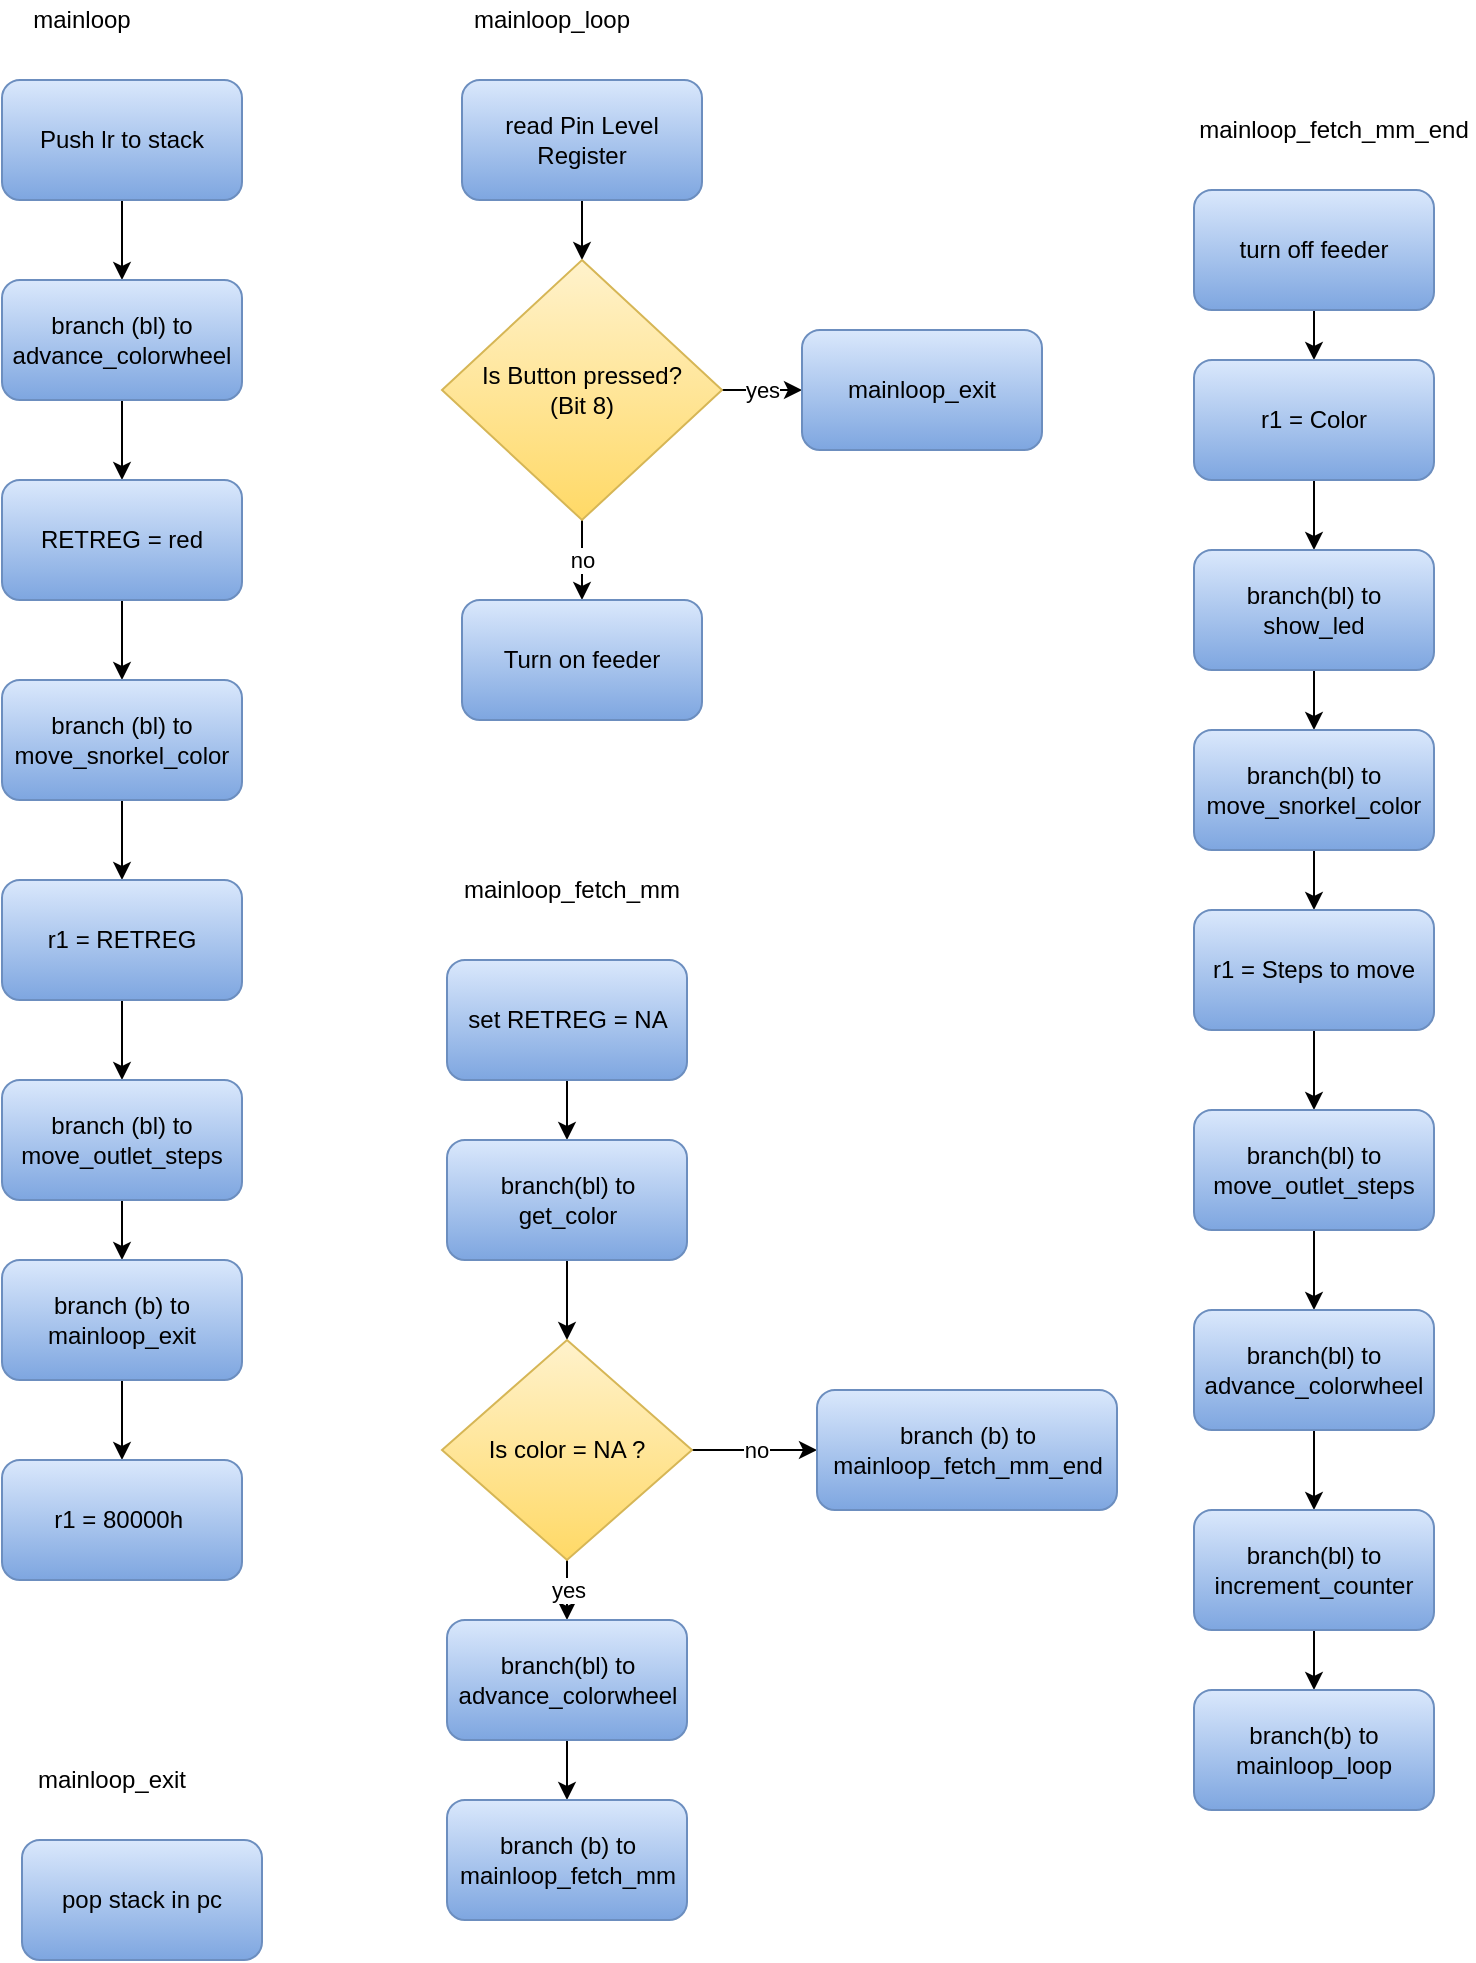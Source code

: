<mxfile version="12.7.3" type="device"><diagram id="k4cw5h_0fVER-fqyHs3r" name="Seite-1"><mxGraphModel dx="1576" dy="1038" grid="1" gridSize="10" guides="1" tooltips="1" connect="1" arrows="1" fold="1" page="1" pageScale="1" pageWidth="827" pageHeight="1169" math="0" shadow="0"><root><mxCell id="0"/><mxCell id="1" parent="0"/><mxCell id="hY-MnW-EoitDarra9r_p-9" value="" style="edgeStyle=orthogonalEdgeStyle;rounded=0;orthogonalLoop=1;jettySize=auto;html=1;" parent="1" source="QmtwIU2RhGYwJ5u6nBhD-1" target="hY-MnW-EoitDarra9r_p-2" edge="1"><mxGeometry relative="1" as="geometry"/></mxCell><mxCell id="QmtwIU2RhGYwJ5u6nBhD-1" value="Push lr to stack" style="rounded=1;whiteSpace=wrap;html=1;gradientColor=#7ea6e0;fillColor=#dae8fc;strokeColor=#6c8ebf;" parent="1" vertex="1"><mxGeometry x="44" y="60" width="120" height="60" as="geometry"/></mxCell><mxCell id="hY-MnW-EoitDarra9r_p-10" value="" style="edgeStyle=orthogonalEdgeStyle;rounded=0;orthogonalLoop=1;jettySize=auto;html=1;" parent="1" source="hY-MnW-EoitDarra9r_p-2" target="hY-MnW-EoitDarra9r_p-3" edge="1"><mxGeometry relative="1" as="geometry"/></mxCell><mxCell id="hY-MnW-EoitDarra9r_p-2" value="branch (bl) to advance_colorwheel" style="rounded=1;whiteSpace=wrap;html=1;fillColor=#dae8fc;strokeColor=#6c8ebf;gradientColor=#7ea6e0;" parent="1" vertex="1"><mxGeometry x="44" y="160" width="120" height="60" as="geometry"/></mxCell><mxCell id="hY-MnW-EoitDarra9r_p-11" value="" style="edgeStyle=orthogonalEdgeStyle;rounded=0;orthogonalLoop=1;jettySize=auto;html=1;" parent="1" source="hY-MnW-EoitDarra9r_p-3" target="hY-MnW-EoitDarra9r_p-4" edge="1"><mxGeometry relative="1" as="geometry"/></mxCell><mxCell id="hY-MnW-EoitDarra9r_p-3" value="RETREG = red" style="rounded=1;whiteSpace=wrap;html=1;fillColor=#dae8fc;strokeColor=#6c8ebf;gradientColor=#7ea6e0;" parent="1" vertex="1"><mxGeometry x="44" y="260" width="120" height="60" as="geometry"/></mxCell><mxCell id="hY-MnW-EoitDarra9r_p-12" value="" style="edgeStyle=orthogonalEdgeStyle;rounded=0;orthogonalLoop=1;jettySize=auto;html=1;" parent="1" source="hY-MnW-EoitDarra9r_p-4" target="hY-MnW-EoitDarra9r_p-5" edge="1"><mxGeometry relative="1" as="geometry"/></mxCell><mxCell id="hY-MnW-EoitDarra9r_p-4" value="branch (bl) to&lt;br&gt;move_snorkel_color" style="rounded=1;whiteSpace=wrap;html=1;fillColor=#dae8fc;strokeColor=#6c8ebf;gradientColor=#7ea6e0;" parent="1" vertex="1"><mxGeometry x="44" y="360" width="120" height="60" as="geometry"/></mxCell><mxCell id="hY-MnW-EoitDarra9r_p-13" value="" style="edgeStyle=orthogonalEdgeStyle;rounded=0;orthogonalLoop=1;jettySize=auto;html=1;" parent="1" source="hY-MnW-EoitDarra9r_p-5" target="hY-MnW-EoitDarra9r_p-6" edge="1"><mxGeometry relative="1" as="geometry"/></mxCell><mxCell id="hY-MnW-EoitDarra9r_p-5" value="r1 = RETREG" style="rounded=1;whiteSpace=wrap;html=1;fillColor=#dae8fc;strokeColor=#6c8ebf;gradientColor=#7ea6e0;" parent="1" vertex="1"><mxGeometry x="44" y="460" width="120" height="60" as="geometry"/></mxCell><mxCell id="hY-MnW-EoitDarra9r_p-14" value="" style="edgeStyle=orthogonalEdgeStyle;rounded=0;orthogonalLoop=1;jettySize=auto;html=1;" parent="1" source="hY-MnW-EoitDarra9r_p-6" target="hY-MnW-EoitDarra9r_p-7" edge="1"><mxGeometry relative="1" as="geometry"/></mxCell><mxCell id="hY-MnW-EoitDarra9r_p-6" value="branch (bl) to move_outlet_steps" style="rounded=1;whiteSpace=wrap;html=1;fillColor=#dae8fc;strokeColor=#6c8ebf;gradientColor=#7ea6e0;" parent="1" vertex="1"><mxGeometry x="44" y="560" width="120" height="60" as="geometry"/></mxCell><mxCell id="hY-MnW-EoitDarra9r_p-15" value="" style="edgeStyle=orthogonalEdgeStyle;rounded=0;orthogonalLoop=1;jettySize=auto;html=1;" parent="1" source="hY-MnW-EoitDarra9r_p-7" target="hY-MnW-EoitDarra9r_p-8" edge="1"><mxGeometry relative="1" as="geometry"/></mxCell><mxCell id="hY-MnW-EoitDarra9r_p-7" value="branch (b) to mainloop_exit" style="rounded=1;whiteSpace=wrap;html=1;fillColor=#dae8fc;strokeColor=#6c8ebf;gradientColor=#7ea6e0;" parent="1" vertex="1"><mxGeometry x="44" y="650" width="120" height="60" as="geometry"/></mxCell><mxCell id="hY-MnW-EoitDarra9r_p-8" value="r1 =&amp;nbsp;&lt;span style=&quot;text-align: left&quot;&gt;80000h&lt;/span&gt;&amp;nbsp;" style="rounded=1;whiteSpace=wrap;html=1;gradientColor=#7ea6e0;fillColor=#dae8fc;strokeColor=#6c8ebf;" parent="1" vertex="1"><mxGeometry x="44" y="750" width="120" height="60" as="geometry"/></mxCell><mxCell id="hY-MnW-EoitDarra9r_p-16" value="mainloop" style="text;html=1;strokeColor=none;fillColor=none;align=center;verticalAlign=middle;whiteSpace=wrap;rounded=0;" parent="1" vertex="1"><mxGeometry x="54" y="20" width="60" height="20" as="geometry"/></mxCell><mxCell id="hY-MnW-EoitDarra9r_p-19" value="mainloop_loop" style="text;html=1;strokeColor=none;fillColor=none;align=center;verticalAlign=middle;whiteSpace=wrap;rounded=0;" parent="1" vertex="1"><mxGeometry x="274" y="20" width="90" height="20" as="geometry"/></mxCell><mxCell id="hY-MnW-EoitDarra9r_p-29" value="" style="edgeStyle=orthogonalEdgeStyle;rounded=0;orthogonalLoop=1;jettySize=auto;html=1;" parent="1" source="hY-MnW-EoitDarra9r_p-20" target="hY-MnW-EoitDarra9r_p-22" edge="1"><mxGeometry relative="1" as="geometry"/></mxCell><mxCell id="hY-MnW-EoitDarra9r_p-20" value="read Pin Level Register" style="rounded=1;whiteSpace=wrap;html=1;gradientColor=#7ea6e0;fillColor=#dae8fc;strokeColor=#6c8ebf;" parent="1" vertex="1"><mxGeometry x="274" y="60" width="120" height="60" as="geometry"/></mxCell><mxCell id="hY-MnW-EoitDarra9r_p-27" value="no" style="edgeStyle=orthogonalEdgeStyle;rounded=0;orthogonalLoop=1;jettySize=auto;html=1;" parent="1" source="hY-MnW-EoitDarra9r_p-22" target="hY-MnW-EoitDarra9r_p-26" edge="1"><mxGeometry relative="1" as="geometry"/></mxCell><mxCell id="hY-MnW-EoitDarra9r_p-28" value="yes" style="edgeStyle=orthogonalEdgeStyle;rounded=0;orthogonalLoop=1;jettySize=auto;html=1;" parent="1" source="hY-MnW-EoitDarra9r_p-22" target="hY-MnW-EoitDarra9r_p-23" edge="1"><mxGeometry relative="1" as="geometry"/></mxCell><mxCell id="hY-MnW-EoitDarra9r_p-22" value="Is Button pressed?&lt;br&gt;(Bit 8)" style="rhombus;whiteSpace=wrap;html=1;gradientColor=#ffd966;fillColor=#fff2cc;strokeColor=#d6b656;" parent="1" vertex="1"><mxGeometry x="264" y="150" width="140" height="130" as="geometry"/></mxCell><mxCell id="hY-MnW-EoitDarra9r_p-23" value="mainloop_exit" style="rounded=1;whiteSpace=wrap;html=1;gradientColor=#7ea6e0;fillColor=#dae8fc;strokeColor=#6c8ebf;" parent="1" vertex="1"><mxGeometry x="444" y="185" width="120" height="60" as="geometry"/></mxCell><mxCell id="hY-MnW-EoitDarra9r_p-26" value="Turn on feeder" style="rounded=1;whiteSpace=wrap;html=1;gradientColor=#7ea6e0;fillColor=#dae8fc;strokeColor=#6c8ebf;" parent="1" vertex="1"><mxGeometry x="274" y="320" width="120" height="60" as="geometry"/></mxCell><mxCell id="hY-MnW-EoitDarra9r_p-30" value="mainloop_fetch_mm" style="text;html=1;strokeColor=none;fillColor=none;align=center;verticalAlign=middle;whiteSpace=wrap;rounded=0;" parent="1" vertex="1"><mxGeometry x="274" y="455" width="110" height="20" as="geometry"/></mxCell><mxCell id="hY-MnW-EoitDarra9r_p-41" value="" style="edgeStyle=orthogonalEdgeStyle;rounded=0;orthogonalLoop=1;jettySize=auto;html=1;" parent="1" source="hY-MnW-EoitDarra9r_p-31" target="hY-MnW-EoitDarra9r_p-32" edge="1"><mxGeometry relative="1" as="geometry"/></mxCell><mxCell id="hY-MnW-EoitDarra9r_p-31" value="set RETREG = NA" style="rounded=1;whiteSpace=wrap;html=1;gradientColor=#7ea6e0;fillColor=#dae8fc;strokeColor=#6c8ebf;" parent="1" vertex="1"><mxGeometry x="266.5" y="500" width="120" height="60" as="geometry"/></mxCell><mxCell id="hY-MnW-EoitDarra9r_p-42" value="" style="edgeStyle=orthogonalEdgeStyle;rounded=0;orthogonalLoop=1;jettySize=auto;html=1;" parent="1" source="hY-MnW-EoitDarra9r_p-32" target="hY-MnW-EoitDarra9r_p-35" edge="1"><mxGeometry relative="1" as="geometry"/></mxCell><mxCell id="hY-MnW-EoitDarra9r_p-32" value="branch(bl) to&lt;br&gt;get_color" style="rounded=1;whiteSpace=wrap;html=1;gradientColor=#7ea6e0;fillColor=#dae8fc;strokeColor=#6c8ebf;" parent="1" vertex="1"><mxGeometry x="266.5" y="590" width="120" height="60" as="geometry"/></mxCell><mxCell id="hY-MnW-EoitDarra9r_p-38" value="no" style="edgeStyle=orthogonalEdgeStyle;rounded=0;orthogonalLoop=1;jettySize=auto;html=1;" parent="1" source="hY-MnW-EoitDarra9r_p-35" target="hY-MnW-EoitDarra9r_p-37" edge="1"><mxGeometry relative="1" as="geometry"/></mxCell><mxCell id="hY-MnW-EoitDarra9r_p-40" value="yes" style="edgeStyle=orthogonalEdgeStyle;rounded=0;orthogonalLoop=1;jettySize=auto;html=1;" parent="1" source="hY-MnW-EoitDarra9r_p-35" target="hY-MnW-EoitDarra9r_p-39" edge="1"><mxGeometry relative="1" as="geometry"/></mxCell><mxCell id="hY-MnW-EoitDarra9r_p-35" value="Is color = NA ?" style="rhombus;whiteSpace=wrap;html=1;gradientColor=#ffd966;fillColor=#fff2cc;strokeColor=#d6b656;" parent="1" vertex="1"><mxGeometry x="264" y="690" width="125" height="110" as="geometry"/></mxCell><mxCell id="hY-MnW-EoitDarra9r_p-37" value="branch (b) to mainloop_fetch_mm_end" style="rounded=1;whiteSpace=wrap;html=1;gradientColor=#7ea6e0;fillColor=#dae8fc;strokeColor=#6c8ebf;" parent="1" vertex="1"><mxGeometry x="451.5" y="715" width="150" height="60" as="geometry"/></mxCell><mxCell id="hY-MnW-EoitDarra9r_p-44" value="" style="edgeStyle=orthogonalEdgeStyle;rounded=0;orthogonalLoop=1;jettySize=auto;html=1;" parent="1" source="hY-MnW-EoitDarra9r_p-39" target="hY-MnW-EoitDarra9r_p-43" edge="1"><mxGeometry relative="1" as="geometry"/></mxCell><mxCell id="hY-MnW-EoitDarra9r_p-39" value="branch(bl) to advance_colorwheel" style="rounded=1;whiteSpace=wrap;html=1;gradientColor=#7ea6e0;fillColor=#dae8fc;strokeColor=#6c8ebf;" parent="1" vertex="1"><mxGeometry x="266.5" y="830" width="120" height="60" as="geometry"/></mxCell><mxCell id="hY-MnW-EoitDarra9r_p-43" value="branch (b) to mainloop_fetch_mm" style="rounded=1;whiteSpace=wrap;html=1;gradientColor=#7ea6e0;fillColor=#dae8fc;strokeColor=#6c8ebf;" parent="1" vertex="1"><mxGeometry x="266.5" y="920" width="120" height="60" as="geometry"/></mxCell><mxCell id="YmnJSVa9suwpmFod_Zgd-1" value="mainloop_fetch_mm_end" style="text;html=1;strokeColor=none;fillColor=none;align=center;verticalAlign=middle;whiteSpace=wrap;rounded=0;" vertex="1" parent="1"><mxGeometry x="640" y="75" width="140" height="20" as="geometry"/></mxCell><mxCell id="YmnJSVa9suwpmFod_Zgd-11" value="" style="edgeStyle=orthogonalEdgeStyle;rounded=0;orthogonalLoop=1;jettySize=auto;html=1;" edge="1" parent="1" source="YmnJSVa9suwpmFod_Zgd-2" target="YmnJSVa9suwpmFod_Zgd-3"><mxGeometry relative="1" as="geometry"/></mxCell><mxCell id="YmnJSVa9suwpmFod_Zgd-2" value="turn off feeder" style="rounded=1;whiteSpace=wrap;html=1;gradientColor=#7ea6e0;fillColor=#dae8fc;strokeColor=#6c8ebf;" vertex="1" parent="1"><mxGeometry x="640" y="115" width="120" height="60" as="geometry"/></mxCell><mxCell id="YmnJSVa9suwpmFod_Zgd-12" value="" style="edgeStyle=orthogonalEdgeStyle;rounded=0;orthogonalLoop=1;jettySize=auto;html=1;" edge="1" parent="1" source="YmnJSVa9suwpmFod_Zgd-3" target="YmnJSVa9suwpmFod_Zgd-4"><mxGeometry relative="1" as="geometry"/></mxCell><mxCell id="YmnJSVa9suwpmFod_Zgd-3" value="r1 = Color" style="rounded=1;whiteSpace=wrap;html=1;gradientColor=#7ea6e0;fillColor=#dae8fc;strokeColor=#6c8ebf;" vertex="1" parent="1"><mxGeometry x="640" y="200" width="120" height="60" as="geometry"/></mxCell><mxCell id="YmnJSVa9suwpmFod_Zgd-13" value="" style="edgeStyle=orthogonalEdgeStyle;rounded=0;orthogonalLoop=1;jettySize=auto;html=1;" edge="1" parent="1" source="YmnJSVa9suwpmFod_Zgd-4" target="YmnJSVa9suwpmFod_Zgd-5"><mxGeometry relative="1" as="geometry"/></mxCell><mxCell id="YmnJSVa9suwpmFod_Zgd-4" value="branch(bl) to show_led" style="rounded=1;whiteSpace=wrap;html=1;gradientColor=#7ea6e0;fillColor=#dae8fc;strokeColor=#6c8ebf;" vertex="1" parent="1"><mxGeometry x="640" y="295" width="120" height="60" as="geometry"/></mxCell><mxCell id="YmnJSVa9suwpmFod_Zgd-14" value="" style="edgeStyle=orthogonalEdgeStyle;rounded=0;orthogonalLoop=1;jettySize=auto;html=1;" edge="1" parent="1" source="YmnJSVa9suwpmFod_Zgd-5" target="YmnJSVa9suwpmFod_Zgd-6"><mxGeometry relative="1" as="geometry"/></mxCell><mxCell id="YmnJSVa9suwpmFod_Zgd-5" value="branch(bl) to move_snorkel_color" style="rounded=1;whiteSpace=wrap;html=1;gradientColor=#7ea6e0;fillColor=#dae8fc;strokeColor=#6c8ebf;" vertex="1" parent="1"><mxGeometry x="640" y="385" width="120" height="60" as="geometry"/></mxCell><mxCell id="YmnJSVa9suwpmFod_Zgd-15" value="" style="edgeStyle=orthogonalEdgeStyle;rounded=0;orthogonalLoop=1;jettySize=auto;html=1;" edge="1" parent="1" source="YmnJSVa9suwpmFod_Zgd-6" target="YmnJSVa9suwpmFod_Zgd-7"><mxGeometry relative="1" as="geometry"/></mxCell><mxCell id="YmnJSVa9suwpmFod_Zgd-6" value="r1 = Steps to move" style="rounded=1;whiteSpace=wrap;html=1;gradientColor=#7ea6e0;fillColor=#dae8fc;strokeColor=#6c8ebf;" vertex="1" parent="1"><mxGeometry x="640" y="475" width="120" height="60" as="geometry"/></mxCell><mxCell id="YmnJSVa9suwpmFod_Zgd-16" value="" style="edgeStyle=orthogonalEdgeStyle;rounded=0;orthogonalLoop=1;jettySize=auto;html=1;" edge="1" parent="1" source="YmnJSVa9suwpmFod_Zgd-7" target="YmnJSVa9suwpmFod_Zgd-8"><mxGeometry relative="1" as="geometry"/></mxCell><mxCell id="YmnJSVa9suwpmFod_Zgd-7" value="branch(bl) to move_outlet_steps" style="rounded=1;whiteSpace=wrap;html=1;gradientColor=#7ea6e0;fillColor=#dae8fc;strokeColor=#6c8ebf;" vertex="1" parent="1"><mxGeometry x="640" y="575" width="120" height="60" as="geometry"/></mxCell><mxCell id="YmnJSVa9suwpmFod_Zgd-17" value="" style="edgeStyle=orthogonalEdgeStyle;rounded=0;orthogonalLoop=1;jettySize=auto;html=1;" edge="1" parent="1" source="YmnJSVa9suwpmFod_Zgd-8" target="YmnJSVa9suwpmFod_Zgd-9"><mxGeometry relative="1" as="geometry"/></mxCell><mxCell id="YmnJSVa9suwpmFod_Zgd-8" value="branch(bl) to advance_colorwheel" style="rounded=1;whiteSpace=wrap;html=1;gradientColor=#7ea6e0;fillColor=#dae8fc;strokeColor=#6c8ebf;" vertex="1" parent="1"><mxGeometry x="640" y="675" width="120" height="60" as="geometry"/></mxCell><mxCell id="YmnJSVa9suwpmFod_Zgd-18" value="" style="edgeStyle=orthogonalEdgeStyle;rounded=0;orthogonalLoop=1;jettySize=auto;html=1;" edge="1" parent="1" source="YmnJSVa9suwpmFod_Zgd-9" target="YmnJSVa9suwpmFod_Zgd-10"><mxGeometry relative="1" as="geometry"/></mxCell><mxCell id="YmnJSVa9suwpmFod_Zgd-9" value="branch(bl) to increment_counter" style="rounded=1;whiteSpace=wrap;html=1;gradientColor=#7ea6e0;fillColor=#dae8fc;strokeColor=#6c8ebf;" vertex="1" parent="1"><mxGeometry x="640" y="775" width="120" height="60" as="geometry"/></mxCell><mxCell id="YmnJSVa9suwpmFod_Zgd-10" value="branch(b) to mainloop_loop" style="rounded=1;whiteSpace=wrap;html=1;gradientColor=#7ea6e0;fillColor=#dae8fc;strokeColor=#6c8ebf;" vertex="1" parent="1"><mxGeometry x="640" y="865" width="120" height="60" as="geometry"/></mxCell><mxCell id="YmnJSVa9suwpmFod_Zgd-19" value="pop stack in pc" style="rounded=1;whiteSpace=wrap;html=1;gradientColor=#7ea6e0;fillColor=#dae8fc;strokeColor=#6c8ebf;" vertex="1" parent="1"><mxGeometry x="54" y="940" width="120" height="60" as="geometry"/></mxCell><mxCell id="YmnJSVa9suwpmFod_Zgd-20" value="mainloop_exit" style="text;html=1;strokeColor=none;fillColor=none;align=center;verticalAlign=middle;whiteSpace=wrap;rounded=0;" vertex="1" parent="1"><mxGeometry x="54" y="900" width="90" height="20" as="geometry"/></mxCell></root></mxGraphModel></diagram></mxfile>
